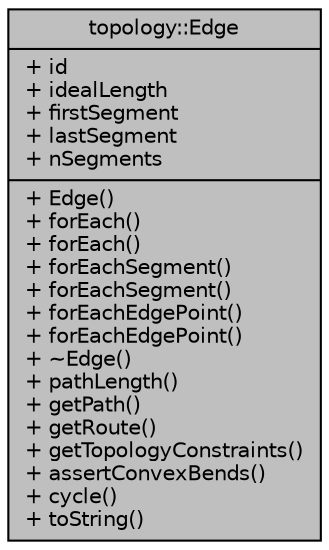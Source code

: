 digraph "topology::Edge"
{
  edge [fontname="Helvetica",fontsize="10",labelfontname="Helvetica",labelfontsize="10"];
  node [fontname="Helvetica",fontsize="10",shape=record];
  Node1 [label="{topology::Edge\n|+ id\l+ idealLength\l+ firstSegment\l+ lastSegment\l+ nSegments\l|+ Edge()\l+ forEach()\l+ forEach()\l+ forEachSegment()\l+ forEachSegment()\l+ forEachEdgePoint()\l+ forEachEdgePoint()\l+ ~Edge()\l+ pathLength()\l+ getPath()\l+ getRoute()\l+ getTopologyConstraints()\l+ assertConvexBends()\l+ cycle()\l+ toString()\l}",height=0.2,width=0.4,color="black", fillcolor="grey75", style="filled" fontcolor="black"];
}
